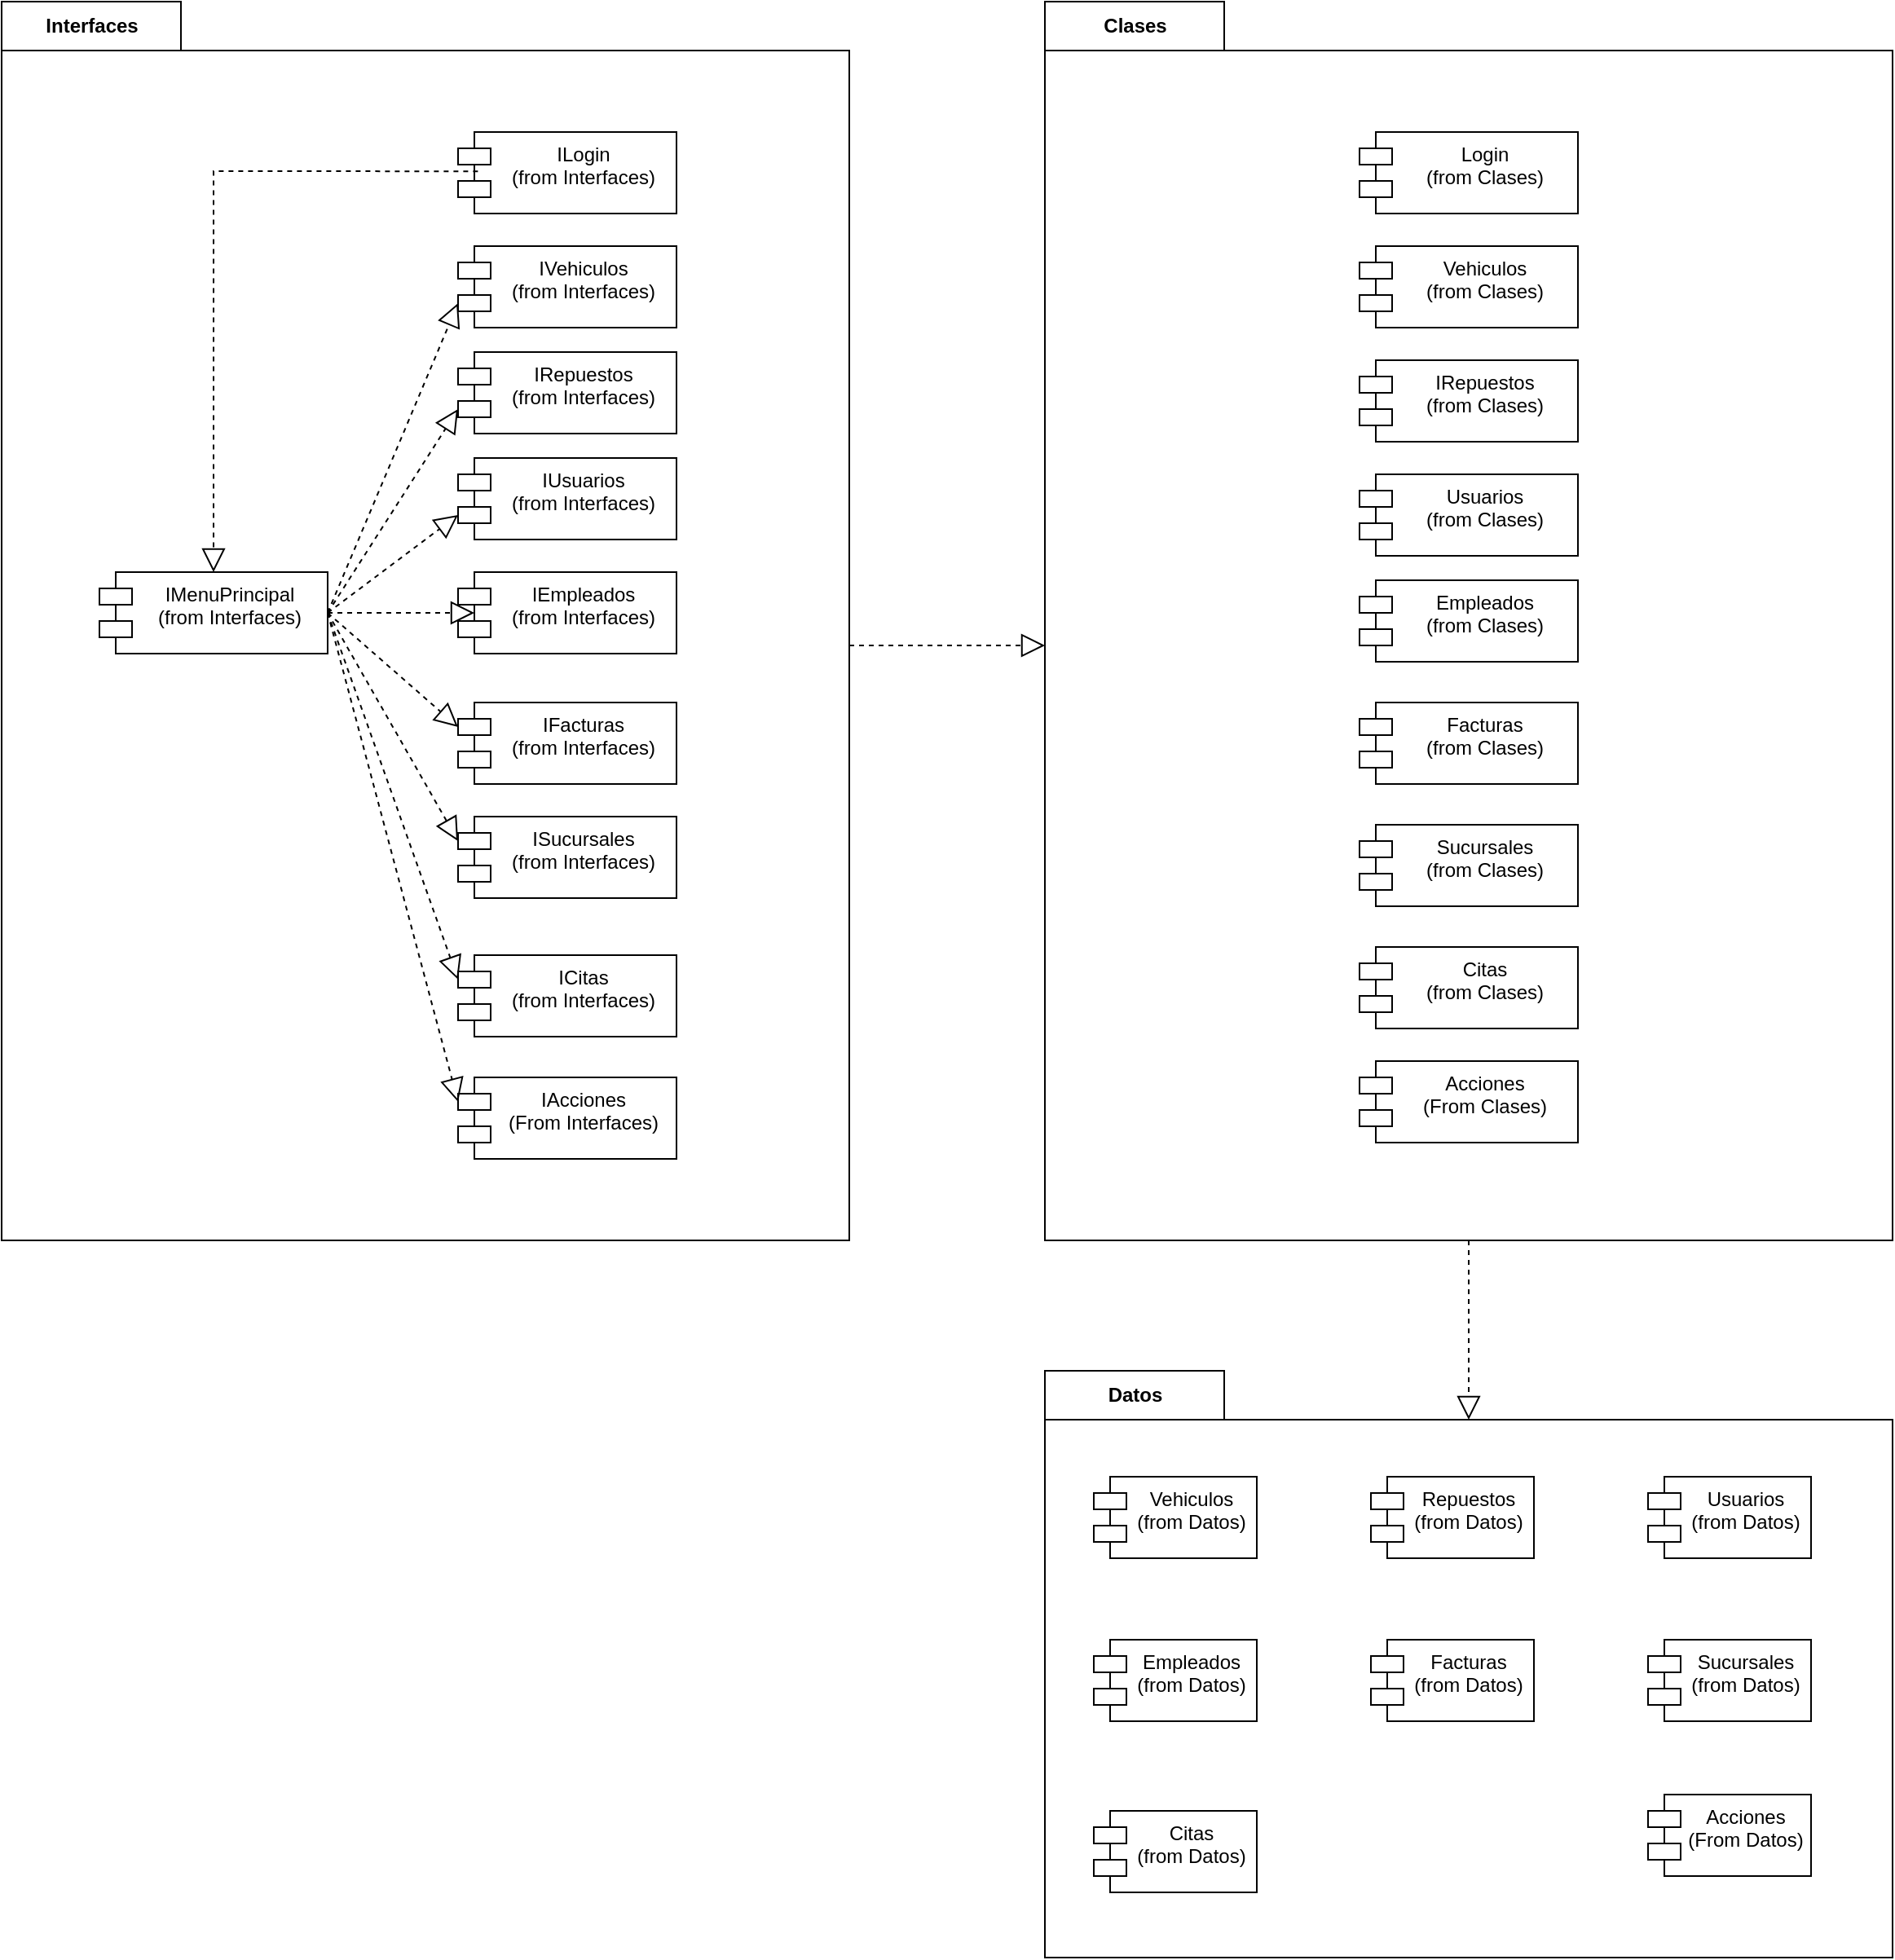 <mxfile version="20.2.3" type="device"><diagram id="ynCsAIkqSW6U-oBT0CV4" name="Página-1"><mxGraphModel dx="1597" dy="891" grid="1" gridSize="10" guides="1" tooltips="1" connect="1" arrows="1" fold="1" page="1" pageScale="1" pageWidth="827" pageHeight="1169" math="0" shadow="0"><root><mxCell id="0"/><mxCell id="1" parent="0"/><mxCell id="hNeYR70UWTRXELo5Cn2X-1" value="Interfaces" style="shape=folder;fontStyle=1;tabWidth=110;tabHeight=30;tabPosition=left;html=1;boundedLbl=1;labelInHeader=1;container=1;collapsible=0;" vertex="1" parent="1"><mxGeometry width="520" height="760" as="geometry"/></mxCell><mxCell id="hNeYR70UWTRXELo5Cn2X-2" value="" style="html=1;strokeColor=none;resizeWidth=1;resizeHeight=1;fillColor=none;part=1;connectable=0;allowArrows=0;deletable=0;" vertex="1" parent="hNeYR70UWTRXELo5Cn2X-1"><mxGeometry width="520" height="498.043" relative="1" as="geometry"><mxPoint y="30" as="offset"/></mxGeometry></mxCell><mxCell id="hNeYR70UWTRXELo5Cn2X-38" value="ILogin&#10;(from Interfaces)" style="shape=module;align=left;spacingLeft=20;align=center;verticalAlign=top;" vertex="1" parent="hNeYR70UWTRXELo5Cn2X-1"><mxGeometry x="280" y="80" width="134" height="50" as="geometry"/></mxCell><mxCell id="hNeYR70UWTRXELo5Cn2X-10" value="ICatalogoVehiculos&#10;(from Interfaces)" style="shape=module;align=left;spacingLeft=20;align=center;verticalAlign=top;" vertex="1" parent="hNeYR70UWTRXELo5Cn2X-1"><mxGeometry x="280" y="150" width="134" height="50" as="geometry"/></mxCell><mxCell id="hNeYR70UWTRXELo5Cn2X-11" value="IHerramientas&#10;(from Interfaces)" style="shape=module;align=left;spacingLeft=20;align=center;verticalAlign=top;" vertex="1" parent="hNeYR70UWTRXELo5Cn2X-1"><mxGeometry x="280" y="215" width="134" height="50" as="geometry"/></mxCell><mxCell id="hNeYR70UWTRXELo5Cn2X-12" value="IUsuarios&#10;(from Interfaces)" style="shape=module;align=left;spacingLeft=20;align=center;verticalAlign=top;" vertex="1" parent="hNeYR70UWTRXELo5Cn2X-1"><mxGeometry x="280" y="280" width="134" height="50" as="geometry"/></mxCell><mxCell id="hNeYR70UWTRXELo5Cn2X-13" value="IEmpleados&#10;(from Interfaces)" style="shape=module;align=left;spacingLeft=20;align=center;verticalAlign=top;" vertex="1" parent="hNeYR70UWTRXELo5Cn2X-1"><mxGeometry x="280" y="350" width="134" height="50" as="geometry"/></mxCell><mxCell id="hNeYR70UWTRXELo5Cn2X-47" value="IFacturas&#10;(from Interfaces)" style="shape=module;align=left;spacingLeft=20;align=center;verticalAlign=top;" vertex="1" parent="hNeYR70UWTRXELo5Cn2X-1"><mxGeometry x="280" y="430" width="134" height="50" as="geometry"/></mxCell><mxCell id="hNeYR70UWTRXELo5Cn2X-48" value="ISucursales&#10;(from Interfaces)" style="shape=module;align=left;spacingLeft=20;align=center;verticalAlign=top;" vertex="1" parent="hNeYR70UWTRXELo5Cn2X-1"><mxGeometry x="280" y="500" width="134" height="50" as="geometry"/></mxCell><mxCell id="hNeYR70UWTRXELo5Cn2X-49" value="ICitas&#10;(from Interfaces)" style="shape=module;align=left;spacingLeft=20;align=center;verticalAlign=top;" vertex="1" parent="hNeYR70UWTRXELo5Cn2X-1"><mxGeometry x="280" y="585" width="134" height="50" as="geometry"/></mxCell><mxCell id="hNeYR70UWTRXELo5Cn2X-50" value="IAcciones&#10;(From Interfaces)" style="shape=module;align=left;spacingLeft=20;align=center;verticalAlign=top;" vertex="1" parent="hNeYR70UWTRXELo5Cn2X-1"><mxGeometry x="280" y="660" width="134" height="50" as="geometry"/></mxCell><mxCell id="hNeYR70UWTRXELo5Cn2X-37" value="IMenuPrincipal&#10;(from Interfaces)" style="shape=module;align=left;spacingLeft=20;align=center;verticalAlign=top;" vertex="1" parent="hNeYR70UWTRXELo5Cn2X-1"><mxGeometry x="60" y="350" width="140" height="50" as="geometry"/></mxCell><mxCell id="hNeYR70UWTRXELo5Cn2X-51" value="ILogin&#10;(from Interfaces)" style="shape=module;align=left;spacingLeft=20;align=center;verticalAlign=top;" vertex="1" parent="hNeYR70UWTRXELo5Cn2X-1"><mxGeometry x="280" y="80" width="134" height="50" as="geometry"/></mxCell><mxCell id="hNeYR70UWTRXELo5Cn2X-53" value="ICatalogoVehiculos&#10;(from Interfaces)" style="shape=module;align=left;spacingLeft=20;align=center;verticalAlign=top;" vertex="1" parent="hNeYR70UWTRXELo5Cn2X-1"><mxGeometry x="280" y="150" width="134" height="50" as="geometry"/></mxCell><mxCell id="hNeYR70UWTRXELo5Cn2X-54" value="ILogin&#10;(from Interfaces)" style="shape=module;align=left;spacingLeft=20;align=center;verticalAlign=top;" vertex="1" parent="hNeYR70UWTRXELo5Cn2X-1"><mxGeometry x="280" y="80" width="134" height="50" as="geometry"/></mxCell><mxCell id="hNeYR70UWTRXELo5Cn2X-56" value="ICatalogoVehiculos&#10;(from Interfaces)" style="shape=module;align=left;spacingLeft=20;align=center;verticalAlign=top;" vertex="1" parent="hNeYR70UWTRXELo5Cn2X-1"><mxGeometry x="280" y="150" width="134" height="50" as="geometry"/></mxCell><mxCell id="hNeYR70UWTRXELo5Cn2X-60" value="IHerramientas&#10;(from Interfaces)" style="shape=module;align=left;spacingLeft=20;align=center;verticalAlign=top;" vertex="1" parent="hNeYR70UWTRXELo5Cn2X-1"><mxGeometry x="280" y="215" width="134" height="50" as="geometry"/></mxCell><mxCell id="hNeYR70UWTRXELo5Cn2X-61" value="IUsuarios&#10;(from Interfaces)" style="shape=module;align=left;spacingLeft=20;align=center;verticalAlign=top;" vertex="1" parent="hNeYR70UWTRXELo5Cn2X-1"><mxGeometry x="280" y="280" width="134" height="50" as="geometry"/></mxCell><mxCell id="hNeYR70UWTRXELo5Cn2X-62" value="ILogin&#10;(from Interfaces)" style="shape=module;align=left;spacingLeft=20;align=center;verticalAlign=top;" vertex="1" parent="hNeYR70UWTRXELo5Cn2X-1"><mxGeometry x="280" y="80" width="134" height="50" as="geometry"/></mxCell><mxCell id="hNeYR70UWTRXELo5Cn2X-64" value="IVehiculos&#10;(from Interfaces)" style="shape=module;align=left;spacingLeft=20;align=center;verticalAlign=top;" vertex="1" parent="hNeYR70UWTRXELo5Cn2X-1"><mxGeometry x="280" y="150" width="134" height="50" as="geometry"/></mxCell><mxCell id="hNeYR70UWTRXELo5Cn2X-68" value="IRepuestos&#10;(from Interfaces)" style="shape=module;align=left;spacingLeft=20;align=center;verticalAlign=top;" vertex="1" parent="hNeYR70UWTRXELo5Cn2X-1"><mxGeometry x="280" y="215" width="134" height="50" as="geometry"/></mxCell><mxCell id="hNeYR70UWTRXELo5Cn2X-69" value="IUsuarios&#10;(from Interfaces)" style="shape=module;align=left;spacingLeft=20;align=center;verticalAlign=top;" vertex="1" parent="hNeYR70UWTRXELo5Cn2X-1"><mxGeometry x="280" y="280" width="134" height="50" as="geometry"/></mxCell><mxCell id="hNeYR70UWTRXELo5Cn2X-70" value="IFacturas&#10;(from Interfaces)" style="shape=module;align=left;spacingLeft=20;align=center;verticalAlign=top;" vertex="1" parent="hNeYR70UWTRXELo5Cn2X-1"><mxGeometry x="280" y="430" width="134" height="50" as="geometry"/></mxCell><mxCell id="hNeYR70UWTRXELo5Cn2X-71" value="ISucursales&#10;(from Interfaces)" style="shape=module;align=left;spacingLeft=20;align=center;verticalAlign=top;" vertex="1" parent="hNeYR70UWTRXELo5Cn2X-1"><mxGeometry x="280" y="500" width="134" height="50" as="geometry"/></mxCell><mxCell id="hNeYR70UWTRXELo5Cn2X-72" value="" style="endArrow=block;dashed=1;endFill=0;endSize=12;html=1;rounded=0;exitX=1;exitY=0.5;exitDx=0;exitDy=0;" edge="1" parent="hNeYR70UWTRXELo5Cn2X-1" source="hNeYR70UWTRXELo5Cn2X-37"><mxGeometry width="160" relative="1" as="geometry"><mxPoint x="310" y="340" as="sourcePoint"/><mxPoint x="290" y="375" as="targetPoint"/></mxGeometry></mxCell><mxCell id="hNeYR70UWTRXELo5Cn2X-73" value="" style="endArrow=block;dashed=1;endFill=0;endSize=12;html=1;rounded=0;exitX=1;exitY=0.5;exitDx=0;exitDy=0;entryX=0;entryY=0;entryDx=0;entryDy=35;entryPerimeter=0;" edge="1" parent="hNeYR70UWTRXELo5Cn2X-1" source="hNeYR70UWTRXELo5Cn2X-37" target="hNeYR70UWTRXELo5Cn2X-69"><mxGeometry width="160" relative="1" as="geometry"><mxPoint x="310" y="340" as="sourcePoint"/><mxPoint x="470" y="340" as="targetPoint"/></mxGeometry></mxCell><mxCell id="hNeYR70UWTRXELo5Cn2X-74" value="" style="endArrow=block;dashed=1;endFill=0;endSize=12;html=1;rounded=0;exitX=1;exitY=0.5;exitDx=0;exitDy=0;entryX=0;entryY=0;entryDx=0;entryDy=35;entryPerimeter=0;" edge="1" parent="hNeYR70UWTRXELo5Cn2X-1" source="hNeYR70UWTRXELo5Cn2X-37" target="hNeYR70UWTRXELo5Cn2X-68"><mxGeometry width="160" relative="1" as="geometry"><mxPoint x="310" y="340" as="sourcePoint"/><mxPoint x="470" y="340" as="targetPoint"/></mxGeometry></mxCell><mxCell id="hNeYR70UWTRXELo5Cn2X-75" value="" style="endArrow=block;dashed=1;endFill=0;endSize=12;html=1;rounded=0;exitX=1;exitY=0.5;exitDx=0;exitDy=0;entryX=0;entryY=0;entryDx=0;entryDy=35;entryPerimeter=0;" edge="1" parent="hNeYR70UWTRXELo5Cn2X-1" source="hNeYR70UWTRXELo5Cn2X-37" target="hNeYR70UWTRXELo5Cn2X-64"><mxGeometry width="160" relative="1" as="geometry"><mxPoint x="310" y="340" as="sourcePoint"/><mxPoint x="470" y="340" as="targetPoint"/></mxGeometry></mxCell><mxCell id="hNeYR70UWTRXELo5Cn2X-76" value="" style="endArrow=block;dashed=1;endFill=0;endSize=12;html=1;rounded=0;exitX=0.091;exitY=0.482;exitDx=0;exitDy=0;exitPerimeter=0;entryX=0.5;entryY=0;entryDx=0;entryDy=0;" edge="1" parent="hNeYR70UWTRXELo5Cn2X-1" source="hNeYR70UWTRXELo5Cn2X-62" target="hNeYR70UWTRXELo5Cn2X-37"><mxGeometry width="160" relative="1" as="geometry"><mxPoint x="300" y="340" as="sourcePoint"/><mxPoint x="460" y="340" as="targetPoint"/><Array as="points"><mxPoint x="130" y="104"/></Array></mxGeometry></mxCell><mxCell id="hNeYR70UWTRXELo5Cn2X-77" value="" style="endArrow=block;dashed=1;endFill=0;endSize=12;html=1;rounded=0;entryX=0;entryY=0;entryDx=0;entryDy=15;entryPerimeter=0;exitX=1;exitY=0.5;exitDx=0;exitDy=0;" edge="1" parent="hNeYR70UWTRXELo5Cn2X-1" source="hNeYR70UWTRXELo5Cn2X-37" target="hNeYR70UWTRXELo5Cn2X-70"><mxGeometry width="160" relative="1" as="geometry"><mxPoint x="200" y="370" as="sourcePoint"/><mxPoint x="460" y="340" as="targetPoint"/></mxGeometry></mxCell><mxCell id="hNeYR70UWTRXELo5Cn2X-78" value="" style="endArrow=block;dashed=1;endFill=0;endSize=12;html=1;rounded=0;entryX=0;entryY=0;entryDx=0;entryDy=15;entryPerimeter=0;exitX=1;exitY=0.5;exitDx=0;exitDy=0;" edge="1" parent="hNeYR70UWTRXELo5Cn2X-1" source="hNeYR70UWTRXELo5Cn2X-37" target="hNeYR70UWTRXELo5Cn2X-71"><mxGeometry width="160" relative="1" as="geometry"><mxPoint x="300" y="340" as="sourcePoint"/><mxPoint x="460" y="340" as="targetPoint"/></mxGeometry></mxCell><mxCell id="hNeYR70UWTRXELo5Cn2X-79" value="" style="endArrow=block;dashed=1;endFill=0;endSize=12;html=1;rounded=0;exitX=1;exitY=0.5;exitDx=0;exitDy=0;entryX=0;entryY=0;entryDx=0;entryDy=15;entryPerimeter=0;" edge="1" parent="hNeYR70UWTRXELo5Cn2X-1" source="hNeYR70UWTRXELo5Cn2X-37" target="hNeYR70UWTRXELo5Cn2X-49"><mxGeometry width="160" relative="1" as="geometry"><mxPoint x="300" y="340" as="sourcePoint"/><mxPoint x="460" y="340" as="targetPoint"/></mxGeometry></mxCell><mxCell id="hNeYR70UWTRXELo5Cn2X-80" value="" style="endArrow=block;dashed=1;endFill=0;endSize=12;html=1;rounded=0;exitX=1;exitY=0.5;exitDx=0;exitDy=0;entryX=0;entryY=0;entryDx=0;entryDy=15;entryPerimeter=0;" edge="1" parent="hNeYR70UWTRXELo5Cn2X-1" source="hNeYR70UWTRXELo5Cn2X-37" target="hNeYR70UWTRXELo5Cn2X-50"><mxGeometry width="160" relative="1" as="geometry"><mxPoint x="300" y="340" as="sourcePoint"/><mxPoint x="460" y="340" as="targetPoint"/></mxGeometry></mxCell><mxCell id="hNeYR70UWTRXELo5Cn2X-15" value="Datos" style="shape=folder;fontStyle=1;tabWidth=110;tabHeight=30;tabPosition=left;html=1;boundedLbl=1;labelInHeader=1;container=1;collapsible=0;" vertex="1" parent="1"><mxGeometry x="640" y="840" width="520" height="360" as="geometry"/></mxCell><mxCell id="hNeYR70UWTRXELo5Cn2X-16" value="" style="html=1;strokeColor=none;resizeWidth=1;resizeHeight=1;fillColor=none;part=1;connectable=0;allowArrows=0;deletable=0;" vertex="1" parent="hNeYR70UWTRXELo5Cn2X-15"><mxGeometry width="520" height="252" relative="1" as="geometry"><mxPoint y="30" as="offset"/></mxGeometry></mxCell><mxCell id="hNeYR70UWTRXELo5Cn2X-25" value="Vehiculos&#10;(from Datos)" style="shape=module;align=left;spacingLeft=20;align=center;verticalAlign=top;" vertex="1" parent="hNeYR70UWTRXELo5Cn2X-15"><mxGeometry x="30" y="65" width="100" height="50" as="geometry"/></mxCell><mxCell id="hNeYR70UWTRXELo5Cn2X-24" value="Repuestos&#10;(from Datos)" style="shape=module;align=left;spacingLeft=20;align=center;verticalAlign=top;" vertex="1" parent="hNeYR70UWTRXELo5Cn2X-15"><mxGeometry x="200" y="65" width="100" height="50" as="geometry"/></mxCell><mxCell id="hNeYR70UWTRXELo5Cn2X-23" value="Usuarios&#10;(from Datos)" style="shape=module;align=left;spacingLeft=20;align=center;verticalAlign=top;" vertex="1" parent="hNeYR70UWTRXELo5Cn2X-15"><mxGeometry x="370" y="65" width="100" height="50" as="geometry"/></mxCell><mxCell id="hNeYR70UWTRXELo5Cn2X-28" value="Sucursales&#10;(from Datos)" style="shape=module;align=left;spacingLeft=20;align=center;verticalAlign=top;" vertex="1" parent="hNeYR70UWTRXELo5Cn2X-15"><mxGeometry x="370" y="165" width="100" height="50" as="geometry"/></mxCell><mxCell id="hNeYR70UWTRXELo5Cn2X-27" value="Facturas&#10;(from Datos)" style="shape=module;align=left;spacingLeft=20;align=center;verticalAlign=top;" vertex="1" parent="hNeYR70UWTRXELo5Cn2X-15"><mxGeometry x="200" y="165" width="100" height="50" as="geometry"/></mxCell><mxCell id="hNeYR70UWTRXELo5Cn2X-26" value="Empleados&#10;(from Datos)" style="shape=module;align=left;spacingLeft=20;align=center;verticalAlign=top;" vertex="1" parent="hNeYR70UWTRXELo5Cn2X-15"><mxGeometry x="30" y="165" width="100" height="50" as="geometry"/></mxCell><mxCell id="hNeYR70UWTRXELo5Cn2X-90" value="Citas&#10;(from Datos)" style="shape=module;align=left;spacingLeft=20;align=center;verticalAlign=top;" vertex="1" parent="hNeYR70UWTRXELo5Cn2X-15"><mxGeometry x="30" y="270" width="100" height="50" as="geometry"/></mxCell><mxCell id="hNeYR70UWTRXELo5Cn2X-91" value="Acciones&#10;(From Datos)" style="shape=module;align=left;spacingLeft=20;align=center;verticalAlign=top;" vertex="1" parent="hNeYR70UWTRXELo5Cn2X-15"><mxGeometry x="370" y="260" width="100" height="50" as="geometry"/></mxCell><mxCell id="hNeYR70UWTRXELo5Cn2X-29" value="Clases" style="shape=folder;fontStyle=1;tabWidth=110;tabHeight=30;tabPosition=left;html=1;boundedLbl=1;labelInHeader=1;container=1;collapsible=0;" vertex="1" parent="1"><mxGeometry x="640" width="520" height="760" as="geometry"/></mxCell><mxCell id="hNeYR70UWTRXELo5Cn2X-30" value="" style="html=1;strokeColor=none;resizeWidth=1;resizeHeight=1;fillColor=none;part=1;connectable=0;allowArrows=0;deletable=0;" vertex="1" parent="hNeYR70UWTRXELo5Cn2X-29"><mxGeometry width="520" height="532" relative="1" as="geometry"><mxPoint y="30" as="offset"/></mxGeometry></mxCell><mxCell id="hNeYR70UWTRXELo5Cn2X-81" value="Empleados&#10;(from Clases)" style="shape=module;align=left;spacingLeft=20;align=center;verticalAlign=top;" vertex="1" parent="hNeYR70UWTRXELo5Cn2X-29"><mxGeometry x="193" y="355" width="134" height="50" as="geometry"/></mxCell><mxCell id="hNeYR70UWTRXELo5Cn2X-82" value="Citas&#10;(from Clases)" style="shape=module;align=left;spacingLeft=20;align=center;verticalAlign=top;" vertex="1" parent="hNeYR70UWTRXELo5Cn2X-29"><mxGeometry x="193" y="580" width="134" height="50" as="geometry"/></mxCell><mxCell id="hNeYR70UWTRXELo5Cn2X-83" value="Acciones&#10;(From Clases)" style="shape=module;align=left;spacingLeft=20;align=center;verticalAlign=top;" vertex="1" parent="hNeYR70UWTRXELo5Cn2X-29"><mxGeometry x="193" y="650" width="134" height="50" as="geometry"/></mxCell><mxCell id="hNeYR70UWTRXELo5Cn2X-84" value="Login&#10;(from Clases)" style="shape=module;align=left;spacingLeft=20;align=center;verticalAlign=top;" vertex="1" parent="hNeYR70UWTRXELo5Cn2X-29"><mxGeometry x="193" y="80" width="134" height="50" as="geometry"/></mxCell><mxCell id="hNeYR70UWTRXELo5Cn2X-85" value="Vehiculos&#10;(from Clases)" style="shape=module;align=left;spacingLeft=20;align=center;verticalAlign=top;" vertex="1" parent="hNeYR70UWTRXELo5Cn2X-29"><mxGeometry x="193" y="150" width="134" height="50" as="geometry"/></mxCell><mxCell id="hNeYR70UWTRXELo5Cn2X-86" value="IRepuestos&#10;(from Clases)" style="shape=module;align=left;spacingLeft=20;align=center;verticalAlign=top;" vertex="1" parent="hNeYR70UWTRXELo5Cn2X-29"><mxGeometry x="193" y="220" width="134" height="50" as="geometry"/></mxCell><mxCell id="hNeYR70UWTRXELo5Cn2X-87" value="Usuarios&#10;(from Clases)" style="shape=module;align=left;spacingLeft=20;align=center;verticalAlign=top;" vertex="1" parent="hNeYR70UWTRXELo5Cn2X-29"><mxGeometry x="193" y="290" width="134" height="50" as="geometry"/></mxCell><mxCell id="hNeYR70UWTRXELo5Cn2X-88" value="Facturas&#10;(from Clases)" style="shape=module;align=left;spacingLeft=20;align=center;verticalAlign=top;" vertex="1" parent="hNeYR70UWTRXELo5Cn2X-29"><mxGeometry x="193" y="430" width="134" height="50" as="geometry"/></mxCell><mxCell id="hNeYR70UWTRXELo5Cn2X-89" value="Sucursales&#10;(from Clases)" style="shape=module;align=left;spacingLeft=20;align=center;verticalAlign=top;" vertex="1" parent="hNeYR70UWTRXELo5Cn2X-29"><mxGeometry x="193" y="505" width="134" height="50" as="geometry"/></mxCell><mxCell id="hNeYR70UWTRXELo5Cn2X-45" value="" style="endArrow=block;dashed=1;endFill=0;endSize=12;html=1;rounded=0;entryX=0;entryY=0;entryDx=0;entryDy=395;entryPerimeter=0;exitX=0;exitY=0;exitDx=520;exitDy=395;exitPerimeter=0;" edge="1" parent="1" source="hNeYR70UWTRXELo5Cn2X-1" target="hNeYR70UWTRXELo5Cn2X-29"><mxGeometry width="160" relative="1" as="geometry"><mxPoint x="520" y="240" as="sourcePoint"/><mxPoint x="680" y="240" as="targetPoint"/><Array as="points"/></mxGeometry></mxCell><mxCell id="hNeYR70UWTRXELo5Cn2X-46" value="" style="endArrow=block;dashed=1;endFill=0;endSize=12;html=1;rounded=0;exitX=0.5;exitY=1;exitDx=0;exitDy=0;exitPerimeter=0;" edge="1" parent="1" source="hNeYR70UWTRXELo5Cn2X-29"><mxGeometry width="160" relative="1" as="geometry"><mxPoint x="320" y="650" as="sourcePoint"/><mxPoint x="900" y="870" as="targetPoint"/></mxGeometry></mxCell></root></mxGraphModel></diagram></mxfile>